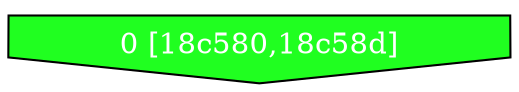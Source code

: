 diGraph libnss3{
	libnss3_0  [style=filled fillcolor="#20FF20" fontcolor="#ffffff" shape=invhouse label="0 [18c580,18c58d]"]


}